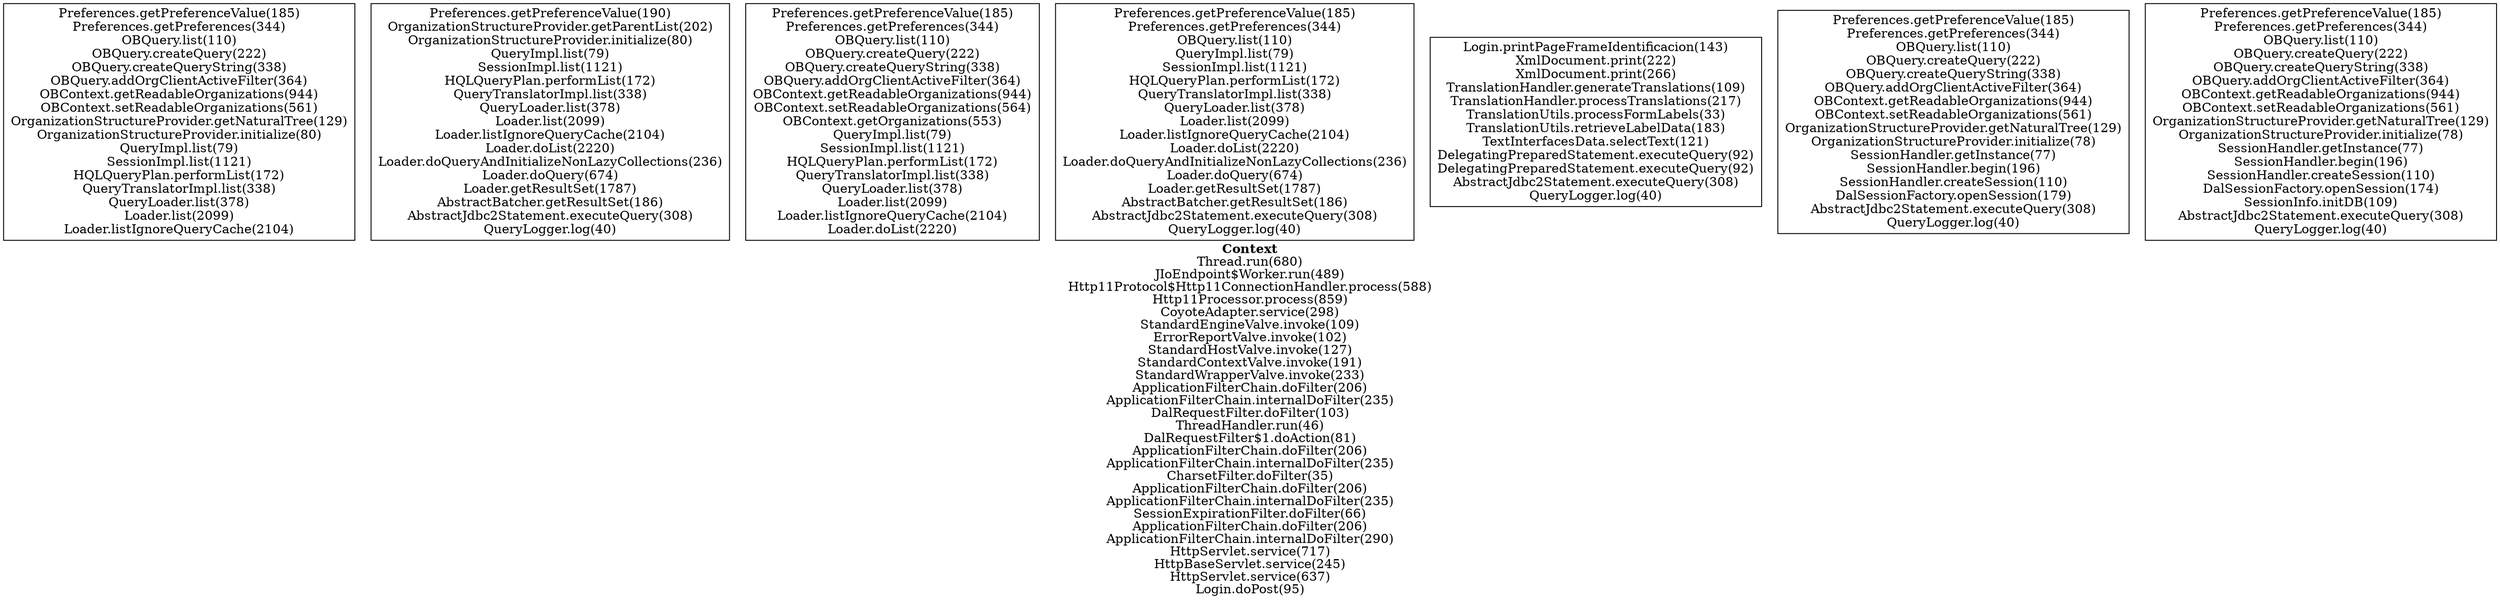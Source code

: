 digraph 13508999 { 
label=<<font face="Times-Bold">Context</font><br/>Thread.run(680)<br/>JIoEndpoint$Worker.run(489)<br/>Http11Protocol$Http11ConnectionHandler.process(588)<br/>Http11Processor.process(859)<br/>CoyoteAdapter.service(298)<br/>StandardEngineValve.invoke(109)<br/>ErrorReportValve.invoke(102)<br/>StandardHostValve.invoke(127)<br/>StandardContextValve.invoke(191)<br/>StandardWrapperValve.invoke(233)<br/>ApplicationFilterChain.doFilter(206)<br/>ApplicationFilterChain.internalDoFilter(235)<br/>DalRequestFilter.doFilter(103)<br/>ThreadHandler.run(46)<br/>DalRequestFilter$1.doAction(81)<br/>ApplicationFilterChain.doFilter(206)<br/>ApplicationFilterChain.internalDoFilter(235)<br/>CharsetFilter.doFilter(35)<br/>ApplicationFilterChain.doFilter(206)<br/>ApplicationFilterChain.internalDoFilter(235)<br/>SessionExpirationFilter.doFilter(66)<br/>ApplicationFilterChain.doFilter(206)<br/>ApplicationFilterChain.internalDoFilter(290)<br/>HttpServlet.service(717)<br/>HttpBaseServlet.service(245)<br/>HttpServlet.service(637)<br/>Login.doPost(95)>;rankdir=BT;
1 [label="Preferences.getPreferenceValue(185)\nPreferences.getPreferences(344)\nOBQuery.list(110)\nOBQuery.createQuery(222)\nOBQuery.createQueryString(338)\nOBQuery.addOrgClientActiveFilter(364)\nOBContext.getReadableOrganizations(944)\nOBContext.setReadableOrganizations(561)\nOrganizationStructureProvider.getNaturalTree(129)\nOrganizationStructureProvider.initialize(80)\nQueryImpl.list(79)\nSessionImpl.list(1121)\nHQLQueryPlan.performList(172)\nQueryTranslatorImpl.list(338)\nQueryLoader.list(378)\nLoader.list(2099)\nLoader.listIgnoreQueryCache(2104)\n", shape=box];
2 [label="Preferences.getPreferenceValue(190)\nOrganizationStructureProvider.getParentList(202)\nOrganizationStructureProvider.initialize(80)\nQueryImpl.list(79)\nSessionImpl.list(1121)\nHQLQueryPlan.performList(172)\nQueryTranslatorImpl.list(338)\nQueryLoader.list(378)\nLoader.list(2099)\nLoader.listIgnoreQueryCache(2104)\nLoader.doList(2220)\nLoader.doQueryAndInitializeNonLazyCollections(236)\nLoader.doQuery(674)\nLoader.getResultSet(1787)\nAbstractBatcher.getResultSet(186)\nAbstractJdbc2Statement.executeQuery(308)\nQueryLogger.log(40)\n", shape=box];
3 [label="Preferences.getPreferenceValue(185)\nPreferences.getPreferences(344)\nOBQuery.list(110)\nOBQuery.createQuery(222)\nOBQuery.createQueryString(338)\nOBQuery.addOrgClientActiveFilter(364)\nOBContext.getReadableOrganizations(944)\nOBContext.setReadableOrganizations(564)\nOBContext.getOrganizations(553)\nQueryImpl.list(79)\nSessionImpl.list(1121)\nHQLQueryPlan.performList(172)\nQueryTranslatorImpl.list(338)\nQueryLoader.list(378)\nLoader.list(2099)\nLoader.listIgnoreQueryCache(2104)\nLoader.doList(2220)\n", shape=box];
4 [label="Preferences.getPreferenceValue(185)\nPreferences.getPreferences(344)\nOBQuery.list(110)\nQueryImpl.list(79)\nSessionImpl.list(1121)\nHQLQueryPlan.performList(172)\nQueryTranslatorImpl.list(338)\nQueryLoader.list(378)\nLoader.list(2099)\nLoader.listIgnoreQueryCache(2104)\nLoader.doList(2220)\nLoader.doQueryAndInitializeNonLazyCollections(236)\nLoader.doQuery(674)\nLoader.getResultSet(1787)\nAbstractBatcher.getResultSet(186)\nAbstractJdbc2Statement.executeQuery(308)\nQueryLogger.log(40)\n", shape=box];
5 [label="Login.printPageFrameIdentificacion(143)\nXmlDocument.print(222)\nXmlDocument.print(266)\nTranslationHandler.generateTranslations(109)\nTranslationHandler.processTranslations(217)\nTranslationUtils.processFormLabels(33)\nTranslationUtils.retrieveLabelData(183)\nTextInterfacesData.selectText(121)\nDelegatingPreparedStatement.executeQuery(92)\nDelegatingPreparedStatement.executeQuery(92)\nAbstractJdbc2Statement.executeQuery(308)\nQueryLogger.log(40)\n", shape=box];
6 [label="Preferences.getPreferenceValue(185)\nPreferences.getPreferences(344)\nOBQuery.list(110)\nOBQuery.createQuery(222)\nOBQuery.createQueryString(338)\nOBQuery.addOrgClientActiveFilter(364)\nOBContext.getReadableOrganizations(944)\nOBContext.setReadableOrganizations(561)\nOrganizationStructureProvider.getNaturalTree(129)\nOrganizationStructureProvider.initialize(78)\nSessionHandler.getInstance(77)\nSessionHandler.begin(196)\nSessionHandler.createSession(110)\nDalSessionFactory.openSession(179)\nAbstractJdbc2Statement.executeQuery(308)\nQueryLogger.log(40)\n", shape=box];
7 [label="Preferences.getPreferenceValue(185)\nPreferences.getPreferences(344)\nOBQuery.list(110)\nOBQuery.createQuery(222)\nOBQuery.createQueryString(338)\nOBQuery.addOrgClientActiveFilter(364)\nOBContext.getReadableOrganizations(944)\nOBContext.setReadableOrganizations(561)\nOrganizationStructureProvider.getNaturalTree(129)\nOrganizationStructureProvider.initialize(78)\nSessionHandler.getInstance(77)\nSessionHandler.begin(196)\nSessionHandler.createSession(110)\nDalSessionFactory.openSession(174)\nSessionInfo.initDB(109)\nAbstractJdbc2Statement.executeQuery(308)\nQueryLogger.log(40)\n", shape=box];
}

